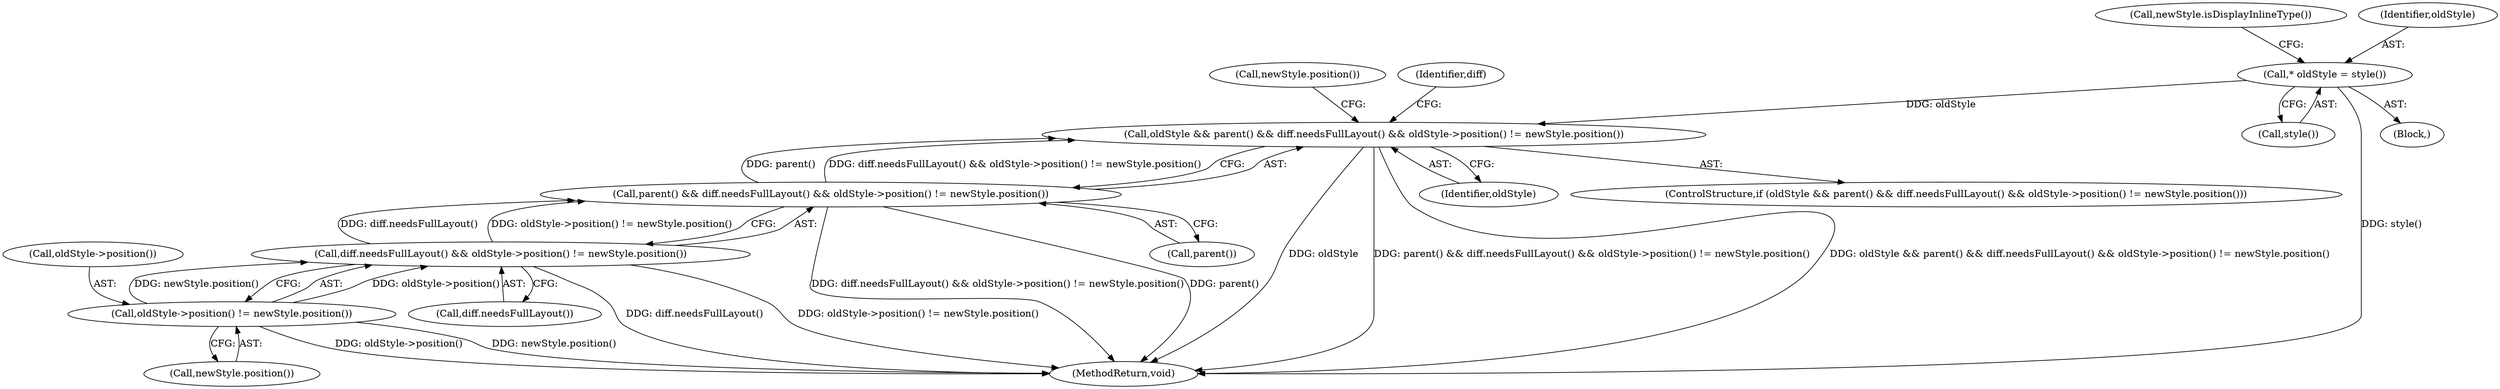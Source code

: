 digraph "0_Chrome_b2b21468c1f7f08b30a7c1755316f6026c50eb2a_1@pointer" {
"1000111" [label="(Call,oldStyle && parent() && diff.needsFullLayout() && oldStyle->position() != newStyle.position())"];
"1000105" [label="(Call,* oldStyle = style())"];
"1000113" [label="(Call,parent() && diff.needsFullLayout() && oldStyle->position() != newStyle.position())"];
"1000115" [label="(Call,diff.needsFullLayout() && oldStyle->position() != newStyle.position())"];
"1000117" [label="(Call,oldStyle->position() != newStyle.position())"];
"1000116" [label="(Call,diff.needsFullLayout())"];
"1000118" [label="(Call,oldStyle->position())"];
"1000178" [label="(MethodReturn,void)"];
"1000176" [label="(Identifier,diff)"];
"1000119" [label="(Call,newStyle.position())"];
"1000113" [label="(Call,parent() && diff.needsFullLayout() && oldStyle->position() != newStyle.position())"];
"1000109" [label="(Call,newStyle.isDisplayInlineType())"];
"1000114" [label="(Call,parent())"];
"1000115" [label="(Call,diff.needsFullLayout() && oldStyle->position() != newStyle.position())"];
"1000106" [label="(Identifier,oldStyle)"];
"1000107" [label="(Call,style())"];
"1000117" [label="(Call,oldStyle->position() != newStyle.position())"];
"1000112" [label="(Identifier,oldStyle)"];
"1000123" [label="(Call,newStyle.position())"];
"1000105" [label="(Call,* oldStyle = style())"];
"1000110" [label="(ControlStructure,if (oldStyle && parent() && diff.needsFullLayout() && oldStyle->position() != newStyle.position()))"];
"1000103" [label="(Block,)"];
"1000111" [label="(Call,oldStyle && parent() && diff.needsFullLayout() && oldStyle->position() != newStyle.position())"];
"1000111" -> "1000110"  [label="AST: "];
"1000111" -> "1000112"  [label="CFG: "];
"1000111" -> "1000113"  [label="CFG: "];
"1000112" -> "1000111"  [label="AST: "];
"1000113" -> "1000111"  [label="AST: "];
"1000123" -> "1000111"  [label="CFG: "];
"1000176" -> "1000111"  [label="CFG: "];
"1000111" -> "1000178"  [label="DDG: oldStyle"];
"1000111" -> "1000178"  [label="DDG: parent() && diff.needsFullLayout() && oldStyle->position() != newStyle.position()"];
"1000111" -> "1000178"  [label="DDG: oldStyle && parent() && diff.needsFullLayout() && oldStyle->position() != newStyle.position()"];
"1000105" -> "1000111"  [label="DDG: oldStyle"];
"1000113" -> "1000111"  [label="DDG: parent()"];
"1000113" -> "1000111"  [label="DDG: diff.needsFullLayout() && oldStyle->position() != newStyle.position()"];
"1000105" -> "1000103"  [label="AST: "];
"1000105" -> "1000107"  [label="CFG: "];
"1000106" -> "1000105"  [label="AST: "];
"1000107" -> "1000105"  [label="AST: "];
"1000109" -> "1000105"  [label="CFG: "];
"1000105" -> "1000178"  [label="DDG: style()"];
"1000113" -> "1000114"  [label="CFG: "];
"1000113" -> "1000115"  [label="CFG: "];
"1000114" -> "1000113"  [label="AST: "];
"1000115" -> "1000113"  [label="AST: "];
"1000113" -> "1000178"  [label="DDG: diff.needsFullLayout() && oldStyle->position() != newStyle.position()"];
"1000113" -> "1000178"  [label="DDG: parent()"];
"1000115" -> "1000113"  [label="DDG: diff.needsFullLayout()"];
"1000115" -> "1000113"  [label="DDG: oldStyle->position() != newStyle.position()"];
"1000115" -> "1000116"  [label="CFG: "];
"1000115" -> "1000117"  [label="CFG: "];
"1000116" -> "1000115"  [label="AST: "];
"1000117" -> "1000115"  [label="AST: "];
"1000115" -> "1000178"  [label="DDG: oldStyle->position() != newStyle.position()"];
"1000115" -> "1000178"  [label="DDG: diff.needsFullLayout()"];
"1000117" -> "1000115"  [label="DDG: oldStyle->position()"];
"1000117" -> "1000115"  [label="DDG: newStyle.position()"];
"1000117" -> "1000119"  [label="CFG: "];
"1000118" -> "1000117"  [label="AST: "];
"1000119" -> "1000117"  [label="AST: "];
"1000117" -> "1000178"  [label="DDG: oldStyle->position()"];
"1000117" -> "1000178"  [label="DDG: newStyle.position()"];
}
